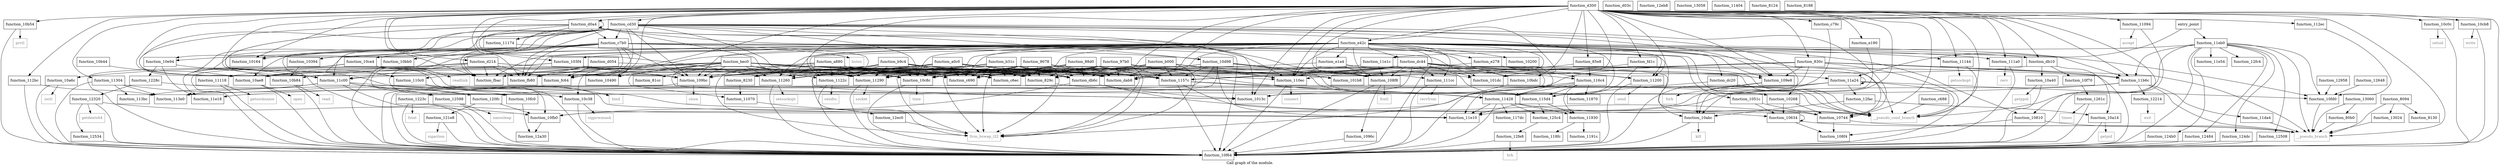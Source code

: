digraph "Call graph of the module." {
  label="Call graph of the module.";
  node [shape=record];

  Node_function_a0c0 [label="{function_a0c0}"];
  Node_function_e278 [label="{function_e278}"];
  Node_function_dc20 [label="{function_dc20}"];
  Node_function_e42c [label="{function_e42c}"];
  Node_function_fb80 [label="{function_fb80}"];
  Node_function_fbac [label="{function_fbac}"];
  Node_function_b31c [label="{function_b31c}"];
  Node_function_b9c4 [label="{function_b9c4}"];
  Node_function_dc44 [label="{function_dc44}"];
  Node_function_e190 [label="{function_e190}"];
  Node_function_d054 [label="{function_d054}"];
  Node_function_a880 [label="{function_a880}"];
  Node_function_d0a4 [label="{function_d0a4}"];
  Node_function_c79c [label="{function_c79c}"];
  Node_function_c690 [label="{function_c690}"];
  Node_function_d214 [label="{function_d214}"];
  Node_function_bec0 [label="{function_bec0}"];
  Node_function_d300 [label="{function_d300}"];
  Node_function_c7b0 [label="{function_c7b0}"];
  Node_function_dab8 [label="{function_dab8}"];
  Node_function_db10 [label="{function_db10}"];
  Node_function_c6ec [label="{function_c6ec}"];
  Node_function_db6c [label="{function_db6c}"];
  Node_function_d03c [label="{function_d03c}"];
  Node_function_c688 [label="{function_c688}"];
  Node_function_e1a4 [label="{function_e1a4}"];
  Node_function_101b8 [label="{function_101b8}"];
  Node_function_101dc [label="{function_101dc}"];
  Node_function_10200 [label="{function_10200}"];
  Node_function_10268 [label="{function_10268}"];
  Node_function_10394 [label="{function_10394}"];
  Node_function_103f4 [label="{function_103f4}"];
  Node_function_10490 [label="{function_10490}"];
  Node_function_fc64 [label="{function_fc64}"];
  Node_function_fd1c [label="{function_fd1c}"];
  Node_function_1013c [label="{function_1013c}"];
  Node_function_10164 [label="{function_10164}"];
  Node_function_115d4 [label="{function_115d4}"];
  Node_function_116c4 [label="{function_116c4}"];
  Node_function_117dc [label="{function_117dc}"];
  Node_function_11870 [label="{function_11870}"];
  Node_function_118fc [label="{function_118fc}"];
  Node_function_1191c [label="{function_1191c}"];
  Node_function_11930 [label="{function_11930}"];
  Node_function_11a24 [label="{function_11a24}"];
  Node_function_11b6c [label="{function_11b6c}"];
  Node_function_11c00 [label="{function_11c00}"];
  Node_function_11da4 [label="{function_11da4}"];
  Node_function_11e10 [label="{function_11e10}"];
  Node_function_12484 [label="{function_12484}"];
  Node_function_11e18 [label="{function_11e18}"];
  Node_function_11e1c [label="{function_11e1c}"];
  Node_function_11e54 [label="{function_11e54}"];
  Node_function_11eb0 [label="{function_11eb0}"];
  Node_function_120fc [label="{function_120fc}"];
  Node_function_121e8 [label="{function_121e8}"];
  Node_function_12214 [label="{function_12214}"];
  Node_function_1223c [label="{function_1223c}"];
  Node_function_1228c [label="{function_1228c}"];
  Node_function_12320 [label="{function_12320}"];
  Node_function_124dc [label="{function_124dc}"];
  Node_function_12508 [label="{function_12508}"];
  Node_function_12534 [label="{function_12534}"];
  Node_function_12598 [label="{function_12598}"];
  Node_function_125c4 [label="{function_125c4}"];
  Node_function_1261c [label="{function_1261c}"];
  Node_function_12648 [label="{function_12648}"];
  Node_function_12958 [label="{function_12958}"];
  Node_function_12a30 [label="{function_12a30}"];
  Node_function_12eb8 [label="{function_12eb8}"];
  Node_function_12ec0 [label="{function_12ec0}"];
  Node_function_12fac [label="{function_12fac}"];
  Node_function_12fc4 [label="{function_12fc4}"];
  Node_function_12fe8 [label="{function_12fe8}"];
  Node_function_13024 [label="{function_13024}"];
  Node_function_13058 [label="{function_13058}"];
  Node_function_13060 [label="{function_13060}"];
  Node_fcntl [color="gray50", fontcolor="gray50", label="{fcntl}"];
  Node_close [color="gray50", fontcolor="gray50", label="{close}"];
  Node_fork [color="gray50", fontcolor="gray50", label="{fork}"];
  Node_getpid [color="gray50", fontcolor="gray50", label="{getpid}"];
  Node_getppid [color="gray50", fontcolor="gray50", label="{getppid}"];
  Node_ioctl [color="gray50", fontcolor="gray50", label="{ioctl}"];
  Node_kill [color="gray50", fontcolor="gray50", label="{kill}"];
  Node_open [color="gray50", fontcolor="gray50", label="{open}"];
  Node_prctl [color="gray50", fontcolor="gray50", label="{prctl}"];
  Node_read [color="gray50", fontcolor="gray50", label="{read}"];
  Node_readlink [color="gray50", fontcolor="gray50", label="{readlink}"];
  Node_setsid [color="gray50", fontcolor="gray50", label="{setsid}"];
  Node_sigprocmask [color="gray50", fontcolor="gray50", label="{sigprocmask}"];
  Node_time [color="gray50", fontcolor="gray50", label="{time}"];
  Node_write [color="gray50", fontcolor="gray50", label="{write}"];
  Node_accept [color="gray50", fontcolor="gray50", label="{accept}"];
  Node_bind [color="gray50", fontcolor="gray50", label="{bind}"];
  Node_connect [color="gray50", fontcolor="gray50", label="{connect}"];
  Node_getsockname [color="gray50", fontcolor="gray50", label="{getsockname}"];
  Node_getsockopt [color="gray50", fontcolor="gray50", label="{getsockopt}"];
  Node_listen [color="gray50", fontcolor="gray50", label="{listen}"];
  Node_recv [color="gray50", fontcolor="gray50", label="{recv}"];
  Node_recvfrom [color="gray50", fontcolor="gray50", label="{recvfrom}"];
  Node_send [color="gray50", fontcolor="gray50", label="{send}"];
  Node_sendto [color="gray50", fontcolor="gray50", label="{sendto}"];
  Node_setsockopt [color="gray50", fontcolor="gray50", label="{setsockopt}"];
  Node_socket [color="gray50", fontcolor="gray50", label="{socket}"];
  Node_sigaction [color="gray50", fontcolor="gray50", label="{sigaction}"];
  Node_exit [color="gray50", fontcolor="gray50", label="{exit}"];
  Node_fstat [color="gray50", fontcolor="gray50", label="{fstat}"];
  Node_getdents64 [color="gray50", fontcolor="gray50", label="{getdents64}"];
  Node_nanosleep [color="gray50", fontcolor="gray50", label="{nanosleep}"];
  Node_times [color="gray50", fontcolor="gray50", label="{times}"];
  Node_brk [color="gray50", fontcolor="gray50", label="{brk}"];
  Node_llvm_bswap_i32 [color="gray50", fontcolor="gray50", label="{llvm_bswap_i32}"];
  Node_function_10bb0 [label="{function_10bb0}"];
  Node_function_10bdc [label="{function_10bdc}"];
  Node_function_10c0c [label="{function_10c0c}"];
  Node_function_10c38 [label="{function_10c38}"];
  Node_function_10c8c [label="{function_10c8c}"];
  Node_function_10cb8 [label="{function_10cb8}"];
  Node_function_10ce4 [label="{function_10ce4}"];
  Node_function_10d98 [label="{function_10d98}"];
  Node_function_10e94 [label="{function_10e94}"];
  Node_function_10f64 [label="{function_10f64}"];
  Node_function_10f70 [label="{function_10f70}"];
  Node_function_10fb0 [label="{function_10fb0}"];
  Node_function_10fc0 [label="{function_10fc0}"];
  Node_function_10fd0 [label="{function_10fd0}"];
  Node_function_11070 [label="{function_11070}"];
  Node_function_11094 [label="{function_11094}"];
  Node_function_110c0 [label="{function_110c0}"];
  Node_function_110ec [label="{function_110ec}"];
  Node_function_11118 [label="{function_11118}"];
  Node_function_11144 [label="{function_11144}"];
  Node_function_11174 [label="{function_11174}"];
  Node_function_111a0 [label="{function_111a0}"];
  Node_function_111cc [label="{function_111cc}"];
  Node_function_11200 [label="{function_11200}"];
  Node_function_1122c [label="{function_1122c}"];
  Node_function_11260 [label="{function_11260}"];
  Node_function_11290 [label="{function_11290}"];
  Node_function_112bc [label="{function_112bc}"];
  Node_function_112ec [label="{function_112ec}"];
  Node_function_11304 [label="{function_11304}"];
  Node_function_113bc [label="{function_113bc}"];
  Node_function_113e0 [label="{function_113e0}"];
  Node_function_11404 [label="{function_11404}"];
  Node_function_11428 [label="{function_11428}"];
  Node_function_1157c [label="{function_1157c}"];
  Node_function_10a40 [label="{function_10a40}"];
  Node_function_1051c [label="{function_1051c}"];
  Node_function_10634 [label="{function_10634}"];
  Node_function_10744 [label="{function_10744}"];
  Node_function_10810 [label="{function_10810}"];
  Node_function_108f4 [label="{function_108f4}"];
  Node_function_108f8 [label="{function_108f8}"];
  Node_function_1096c [label="{function_1096c}"];
  Node_function_109bc [label="{function_109bc}"];
  Node_function_109e8 [label="{function_109e8}"];
  Node_function_10a14 [label="{function_10a14}"];
  Node_function_124b0 [label="{function_124b0}"];
  Node_function_10a6c [label="{function_10a6c}"];
  Node_function_10abc [label="{function_10abc}"];
  Node_function_10ae8 [label="{function_10ae8}"];
  Node_function_10b44 [label="{function_10b44}"];
  Node_function_10b54 [label="{function_10b54}"];
  Node_function_10b84 [label="{function_10b84}"];
  Node_function_cd30 [label="{function_cd30}"];
  Node___pseudo_branch [color="gray50", fontcolor="gray50", label="{__pseudo_branch}"];
  Node___pseudo_cond_branch [color="gray50", fontcolor="gray50", label="{__pseudo_cond_branch}"];
  Node_function_8094 [label="{function_8094}"];
  Node_function_80b0 [label="{function_80b0}"];
  Node_function_8124 [label="{function_8124}"];
  Node_function_8130 [label="{function_8130}"];
  Node_function_8188 [label="{function_8188}"];
  Node_entry_point [label="{entry_point}"];
  Node_function_81cc [label="{function_81cc}"];
  Node_function_b000 [label="{function_b000}"];
  Node_function_8230 [label="{function_8230}"];
  Node_function_829c [label="{function_829c}"];
  Node_function_830c [label="{function_830c}"];
  Node_function_85e8 [label="{function_85e8}"];
  Node_function_88d0 [label="{function_88d0}"];
  Node_function_9078 [label="{function_9078}"];
  Node_function_97b0 [label="{function_97b0}"];
  Node_function_a0c0 -> Node_function_c690;
  Node_function_a0c0 -> Node_function_dab8;
  Node_function_a0c0 -> Node_function_c6ec;
  Node_function_a0c0 -> Node_function_db6c;
  Node_function_a0c0 -> Node_llvm_bswap_i32;
  Node_function_a0c0 -> Node_function_10c8c;
  Node_function_a0c0 -> Node_function_1122c;
  Node_function_a0c0 -> Node_function_11260;
  Node_function_a0c0 -> Node_function_11290;
  Node_function_a0c0 -> Node_function_1157c;
  Node_function_a0c0 -> Node_function_109bc;
  Node_function_a0c0 -> Node_function_8230;
  Node_function_a0c0 -> Node_function_829c;
  Node_function_e278 -> Node_function_101b8;
  Node_function_e278 -> Node_function_1013c;
  Node_function_e278 -> Node_function_116c4;
  Node_function_e278 -> Node_function_11428;
  Node_function_dc20 -> Node_function_115d4;
  Node_function_dc20 -> Node___pseudo_cond_branch;
  Node_function_e42c -> Node_function_e278;
  Node_function_e42c -> Node_function_dc20;
  Node_function_e42c -> Node_function_fb80;
  Node_function_e42c -> Node_function_fbac;
  Node_function_e42c -> Node_function_dc44;
  Node_function_e42c -> Node_function_c690;
  Node_function_e42c -> Node_function_dab8;
  Node_function_e42c -> Node_function_db10;
  Node_function_e42c -> Node_function_c6ec;
  Node_function_e42c -> Node_function_e1a4;
  Node_function_e42c -> Node_function_10200;
  Node_function_e42c -> Node_function_103f4;
  Node_function_e42c -> Node_function_fc64;
  Node_function_e42c -> Node_function_11b6c;
  Node_function_e42c -> Node_llvm_bswap_i32;
  Node_function_e42c -> Node_function_10bdc;
  Node_function_e42c -> Node_function_10c8c;
  Node_function_e42c -> Node_function_10f64;
  Node_function_e42c -> Node_function_10fb0;
  Node_function_e42c -> Node_function_10fc0;
  Node_function_e42c -> Node_function_110ec;
  Node_function_e42c -> Node_function_11144;
  Node_function_e42c -> Node_function_111a0;
  Node_function_e42c -> Node_function_111cc;
  Node_function_e42c -> Node_function_11200;
  Node_function_e42c -> Node_function_1122c;
  Node_function_e42c -> Node_function_11260;
  Node_function_e42c -> Node_function_11290;
  Node_function_e42c -> Node_function_1157c;
  Node_function_e42c -> Node_function_10744;
  Node_function_e42c -> Node_function_10810;
  Node_function_e42c -> Node_function_108f8;
  Node_function_e42c -> Node_function_109bc;
  Node_function_e42c -> Node_function_109e8;
  Node_function_b31c -> Node_function_c690;
  Node_function_b31c -> Node_function_dab8;
  Node_function_b31c -> Node_function_c6ec;
  Node_function_b31c -> Node_function_db6c;
  Node_function_b31c -> Node_llvm_bswap_i32;
  Node_function_b31c -> Node_function_10c8c;
  Node_function_b31c -> Node_function_1122c;
  Node_function_b31c -> Node_function_11260;
  Node_function_b31c -> Node_function_11290;
  Node_function_b31c -> Node_function_1157c;
  Node_function_b31c -> Node_function_109bc;
  Node_function_b31c -> Node_function_829c;
  Node_function_b9c4 -> Node_function_fb80;
  Node_function_b9c4 -> Node_function_c690;
  Node_function_b9c4 -> Node_function_dab8;
  Node_function_b9c4 -> Node_function_c6ec;
  Node_function_b9c4 -> Node_function_101b8;
  Node_function_b9c4 -> Node_function_fc64;
  Node_function_b9c4 -> Node_llvm_bswap_i32;
  Node_function_b9c4 -> Node_function_10c8c;
  Node_function_b9c4 -> Node_function_1122c;
  Node_function_b9c4 -> Node_function_11260;
  Node_function_b9c4 -> Node_function_11290;
  Node_function_b9c4 -> Node_function_1157c;
  Node_function_b9c4 -> Node_function_109bc;
  Node_function_b9c4 -> Node_function_829c;
  Node_function_dc44 -> Node_function_dab8;
  Node_function_dc44 -> Node_function_101dc;
  Node_function_dc44 -> Node_function_1013c;
  Node_function_dc44 -> Node_function_115d4;
  Node_function_dc44 -> Node_function_116c4;
  Node_function_dc44 -> Node_function_11c00;
  Node_function_dc44 -> Node_function_10bdc;
  Node_function_dc44 -> Node_function_110ec;
  Node_function_dc44 -> Node_function_111cc;
  Node_function_dc44 -> Node_function_11200;
  Node_function_dc44 -> Node_function_11290;
  Node_function_dc44 -> Node_function_1157c;
  Node_function_dc44 -> Node_function_10744;
  Node_function_dc44 -> Node_function_108f8;
  Node_function_dc44 -> Node_function_109bc;
  Node_function_dc44 -> Node___pseudo_cond_branch;
  Node_function_e190 -> Node_function_10abc;
  Node_function_d054 -> Node_function_fb80;
  Node_function_d054 -> Node_function_fbac;
  Node_function_d054 -> Node_function_fc64;
  Node_function_d054 -> Node___pseudo_cond_branch;
  Node_function_a880 -> Node_function_c690;
  Node_function_a880 -> Node_function_dab8;
  Node_function_a880 -> Node_function_c6ec;
  Node_function_a880 -> Node_llvm_bswap_i32;
  Node_function_a880 -> Node_function_10c8c;
  Node_function_a880 -> Node_function_1122c;
  Node_function_a880 -> Node_function_11260;
  Node_function_a880 -> Node_function_11290;
  Node_function_a880 -> Node_function_1157c;
  Node_function_a880 -> Node_function_109bc;
  Node_function_a880 -> Node_function_8230;
  Node_function_a880 -> Node_function_829c;
  Node_function_d0a4 -> Node_function_d0a4;
  Node_function_d0a4 -> Node_function_c7b0;
  Node_function_d0a4 -> Node_function_11c00;
  Node_function_d0a4 -> Node_function_10f64;
  Node_function_d0a4 -> Node_function_110c0;
  Node_function_d0a4 -> Node_function_110ec;
  Node_function_d0a4 -> Node_function_11174;
  Node_function_d0a4 -> Node_function_11260;
  Node_function_d0a4 -> Node_function_11290;
  Node_function_d0a4 -> Node_function_108f8;
  Node_function_d0a4 -> Node_function_109bc;
  Node_function_c79c -> Node_function_10abc;
  Node_function_d214 -> Node_function_fb80;
  Node_function_d214 -> Node_function_fbac;
  Node_function_d214 -> Node_function_fc64;
  Node_function_d214 -> Node_function_11b6c;
  Node_function_d214 -> Node_function_11c00;
  Node_function_d214 -> Node_function_109e8;
  Node_function_d214 -> Node_function_10a6c;
  Node_function_d214 -> Node_function_10ae8;
  Node_function_bec0 -> Node_function_fb80;
  Node_function_bec0 -> Node_function_fbac;
  Node_function_bec0 -> Node_function_c690;
  Node_function_bec0 -> Node_function_dab8;
  Node_function_bec0 -> Node_function_c6ec;
  Node_function_bec0 -> Node_function_db6c;
  Node_function_bec0 -> Node_function_101b8;
  Node_function_bec0 -> Node_function_10490;
  Node_function_bec0 -> Node_function_fc64;
  Node_function_bec0 -> Node_function_1013c;
  Node_function_bec0 -> Node_function_10c8c;
  Node_function_bec0 -> Node_function_11070;
  Node_function_bec0 -> Node_function_1122c;
  Node_function_bec0 -> Node_function_11260;
  Node_function_bec0 -> Node_function_11290;
  Node_function_bec0 -> Node_function_1157c;
  Node_function_bec0 -> Node_function_109bc;
  Node_function_bec0 -> Node_function_10ae8;
  Node_function_bec0 -> Node_function_10b84;
  Node_function_bec0 -> Node_function_81cc;
  Node_function_bec0 -> Node_function_829c;
  Node_function_d300 -> Node_function_e42c;
  Node_function_d300 -> Node_function_fb80;
  Node_function_d300 -> Node_function_fbac;
  Node_function_d300 -> Node_function_e190;
  Node_function_d300 -> Node_function_d0a4;
  Node_function_d300 -> Node_function_c79c;
  Node_function_d300 -> Node_function_d214;
  Node_function_d300 -> Node_function_dab8;
  Node_function_d300 -> Node_function_db10;
  Node_function_d300 -> Node_function_db6c;
  Node_function_d300 -> Node_function_101dc;
  Node_function_d300 -> Node_function_103f4;
  Node_function_d300 -> Node_function_fc64;
  Node_function_d300 -> Node_function_fd1c;
  Node_function_d300 -> Node_function_1013c;
  Node_function_d300 -> Node_function_10164;
  Node_function_d300 -> Node_function_11b6c;
  Node_function_d300 -> Node_function_11c00;
  Node_function_d300 -> Node_function_10bdc;
  Node_function_d300 -> Node_function_10c0c;
  Node_function_d300 -> Node_function_10c38;
  Node_function_d300 -> Node_function_10cb8;
  Node_function_d300 -> Node_function_10f64;
  Node_function_d300 -> Node_function_11094;
  Node_function_d300 -> Node_function_110ec;
  Node_function_d300 -> Node_function_11144;
  Node_function_d300 -> Node_function_111a0;
  Node_function_d300 -> Node_function_11200;
  Node_function_d300 -> Node_function_11290;
  Node_function_d300 -> Node_function_112bc;
  Node_function_d300 -> Node_function_112ec;
  Node_function_d300 -> Node_function_11304;
  Node_function_d300 -> Node_function_10744;
  Node_function_d300 -> Node_function_10810;
  Node_function_d300 -> Node_function_108f8;
  Node_function_d300 -> Node_function_109bc;
  Node_function_d300 -> Node_function_109e8;
  Node_function_d300 -> Node_function_10abc;
  Node_function_d300 -> Node_function_10b54;
  Node_function_d300 -> Node_function_cd30;
  Node_function_d300 -> Node___pseudo_branch;
  Node_function_d300 -> Node___pseudo_cond_branch;
  Node_function_d300 -> Node_function_830c;
  Node_function_d300 -> Node_function_85e8;
  Node_function_c7b0 -> Node_function_fb80;
  Node_function_c7b0 -> Node_function_fbac;
  Node_function_c7b0 -> Node_function_101dc;
  Node_function_c7b0 -> Node_function_10268;
  Node_function_c7b0 -> Node_function_10394;
  Node_function_c7b0 -> Node_function_10490;
  Node_function_c7b0 -> Node_function_fc64;
  Node_function_c7b0 -> Node_function_1013c;
  Node_function_c7b0 -> Node_function_10164;
  Node_function_c7b0 -> Node_function_11c00;
  Node_function_c7b0 -> Node_function_10bb0;
  Node_function_c7b0 -> Node_function_10ce4;
  Node_function_c7b0 -> Node_function_10d98;
  Node_function_c7b0 -> Node_function_10e94;
  Node_function_c7b0 -> Node_function_10fd0;
  Node_function_c7b0 -> Node_function_1051c;
  Node_function_c7b0 -> Node_function_109bc;
  Node_function_c7b0 -> Node_function_10abc;
  Node_function_c7b0 -> Node_function_10ae8;
  Node_function_db10 -> Node_function_10c8c;
  Node_function_db10 -> Node_function_10f70;
  Node_function_db10 -> Node_function_10a40;
  Node_function_db10 -> Node_function_10a14;
  Node_function_db6c -> Node_function_1013c;
  Node_function_db6c -> Node_function_10fb0;
  Node_function_db6c -> Node_function_10744;
  Node_function_c688 -> Node___pseudo_cond_branch;
  Node_function_e1a4 -> Node_function_101dc;
  Node_function_e1a4 -> Node_function_110ec;
  Node_function_e1a4 -> Node_function_11290;
  Node_function_e1a4 -> Node_function_108f8;
  Node_function_e1a4 -> Node___pseudo_cond_branch;
  Node_function_10268 -> Node_function_10634;
  Node_function_10268 -> Node_function_10744;
  Node_function_10394 -> Node_function_10b84;
  Node_function_103f4 -> Node_function_10f64;
  Node_function_103f4 -> Node_function_110ec;
  Node_function_103f4 -> Node_function_11118;
  Node_function_103f4 -> Node_function_11290;
  Node_function_103f4 -> Node_function_109bc;
  Node_function_fd1c -> Node_function_101b8;
  Node_function_fd1c -> Node_function_11428;
  Node_function_115d4 -> Node_function_11930;
  Node_function_115d4 -> Node_function_11e10;
  Node_function_115d4 -> Node_function_125c4;
  Node_function_116c4 -> Node_function_115d4;
  Node_function_116c4 -> Node_function_11870;
  Node_function_116c4 -> Node_function_11930;
  Node_function_116c4 -> Node_function_11e10;
  Node_function_116c4 -> Node_function_10fb0;
  Node_function_116c4 -> Node_function_11428;
  Node_function_11930 -> Node_function_118fc;
  Node_function_11930 -> Node_function_1191c;
  Node_function_11a24 -> Node_function_11a24;
  Node_function_11a24 -> Node_function_11e10;
  Node_function_11a24 -> Node_function_120fc;
  Node_function_11a24 -> Node_function_12fac;
  Node_function_11a24 -> Node_function_10fd0;
  Node_function_11a24 -> Node_function_113e0;
  Node_function_11a24 -> Node___pseudo_cond_branch;
  Node_function_11b6c -> Node_function_11da4;
  Node_function_11b6c -> Node_function_11e10;
  Node_function_11b6c -> Node_function_11e18;
  Node_function_11b6c -> Node_function_12214;
  Node_function_11b6c -> Node___pseudo_branch;
  Node_function_11c00 -> Node_function_120fc;
  Node_function_11c00 -> Node_function_12598;
  Node_function_11c00 -> Node_function_10c38;
  Node_function_11c00 -> Node_function_10f64;
  Node_function_11c00 -> Node_function_113bc;
  Node_function_11c00 -> Node_function_113e0;
  Node_function_11da4 -> Node___pseudo_branch;
  Node_function_12484 -> Node_function_10f64;
  Node_function_11e1c -> Node_function_11a24;
  Node_function_11e1c -> Node_function_108f8;
  Node_function_11e1c -> Node_function_10ae8;
  Node_function_11eb0 -> Node_function_11b6c;
  Node_function_11eb0 -> Node_function_12484;
  Node_function_11eb0 -> Node_function_11e1c;
  Node_function_11eb0 -> Node_function_11e54;
  Node_function_11eb0 -> Node_function_124dc;
  Node_function_11eb0 -> Node_function_12508;
  Node_function_11eb0 -> Node_function_12fc4;
  Node_function_11eb0 -> Node_function_10f64;
  Node_function_11eb0 -> Node_function_10fd0;
  Node_function_11eb0 -> Node_function_124b0;
  Node_function_11eb0 -> Node___pseudo_branch;
  Node_function_11eb0 -> Node___pseudo_cond_branch;
  Node_function_120fc -> Node_function_121e8;
  Node_function_120fc -> Node_function_10fb0;
  Node_function_121e8 -> Node_sigaction;
  Node_function_121e8 -> Node_function_10f64;
  Node_function_12214 -> Node_exit;
  Node_function_1223c -> Node_fstat;
  Node_function_1223c -> Node_function_10f64;
  Node_function_1223c -> Node___pseudo_cond_branch;
  Node_function_1228c -> Node_function_12320;
  Node_function_1228c -> Node_function_10fc0;
  Node_function_12320 -> Node_function_12534;
  Node_function_12320 -> Node_getdents64;
  Node_function_12320 -> Node_function_10f64;
  Node_function_12320 -> Node_function_10fb0;
  Node_function_124dc -> Node_function_10f64;
  Node_function_12508 -> Node_function_10f64;
  Node_function_12534 -> Node_function_10f64;
  Node_function_12598 -> Node_nanosleep;
  Node_function_12598 -> Node_function_10f64;
  Node_function_125c4 -> Node_function_12fe8;
  Node_function_1261c -> Node_times;
  Node_function_1261c -> Node_function_10f64;
  Node_function_12648 -> Node_function_10fd0;
  Node_function_12958 -> Node_function_10fd0;
  Node_function_12ec0 -> Node_llvm_bswap_i32;
  Node_function_12fac -> Node_function_10a14;
  Node_function_12fac -> Node_function_10abc;
  Node_function_12fe8 -> Node_brk;
  Node_function_12fe8 -> Node_function_10f64;
  Node_function_13024 -> Node___pseudo_branch;
  Node_function_13060 -> Node___pseudo_branch;
  Node_function_13060 -> Node_function_80b0;
  Node_function_10bb0 -> Node_readlink;
  Node_function_10bb0 -> Node_function_10f64;
  Node_function_10bdc -> Node_function_10f64;
  Node_function_10c0c -> Node_setsid;
  Node_function_10c0c -> Node_function_10f64;
  Node_function_10c38 -> Node_sigprocmask;
  Node_function_10c38 -> Node_function_10f64;
  Node_function_10c8c -> Node_time;
  Node_function_10c8c -> Node_function_10f64;
  Node_function_10cb8 -> Node_write;
  Node_function_10cb8 -> Node_function_10f64;
  Node_function_10ce4 -> Node_function_115d4;
  Node_function_10ce4 -> Node_function_11e10;
  Node_function_10ce4 -> Node_function_11e18;
  Node_function_10ce4 -> Node_function_10f64;
  Node_function_10ce4 -> Node_function_109bc;
  Node_function_10d98 -> Node_function_115d4;
  Node_function_10d98 -> Node_function_11e10;
  Node_function_10d98 -> Node_function_1223c;
  Node_function_10d98 -> Node_function_10f64;
  Node_function_10d98 -> Node_function_11428;
  Node_function_10d98 -> Node_function_1157c;
  Node_function_10d98 -> Node_function_108f8;
  Node_function_10d98 -> Node_function_109bc;
  Node_function_10d98 -> Node_function_10ae8;
  Node_function_10e94 -> Node_function_11e10;
  Node_function_10e94 -> Node_function_11e18;
  Node_function_10e94 -> Node_function_1228c;
  Node_function_10f70 -> Node_function_1261c;
  Node_function_10fb0 -> Node_function_12a30;
  Node_function_10fc0 -> Node_function_12a30;
  Node_function_10fd0 -> Node___pseudo_branch;
  Node_function_11070 -> Node_function_12ec0;
  Node_function_11094 -> Node_accept;
  Node_function_11094 -> Node_function_10f64;
  Node_function_110c0 -> Node_bind;
  Node_function_110c0 -> Node_function_10f64;
  Node_function_110ec -> Node_connect;
  Node_function_110ec -> Node_function_10f64;
  Node_function_11118 -> Node_getsockname;
  Node_function_11118 -> Node_function_10f64;
  Node_function_11144 -> Node_getsockopt;
  Node_function_11144 -> Node_function_10f64;
  Node_function_11174 -> Node_listen;
  Node_function_11174 -> Node_function_10f64;
  Node_function_111a0 -> Node_recv;
  Node_function_111a0 -> Node_function_10f64;
  Node_function_111cc -> Node_recvfrom;
  Node_function_111cc -> Node_function_10f64;
  Node_function_11200 -> Node_send;
  Node_function_11200 -> Node_function_10f64;
  Node_function_1122c -> Node_sendto;
  Node_function_1122c -> Node_function_10f64;
  Node_function_11260 -> Node_setsockopt;
  Node_function_11260 -> Node_function_10f64;
  Node_function_11290 -> Node_socket;
  Node_function_11290 -> Node_function_10f64;
  Node_function_112bc -> Node_function_10f64;
  Node_function_112bc -> Node_function_113e0;
  Node_function_112ec -> Node_function_10fd0;
  Node_function_11304 -> Node_function_120fc;
  Node_function_11304 -> Node_function_10f64;
  Node_function_11304 -> Node_function_113bc;
  Node_function_11304 -> Node_function_113e0;
  Node_function_11428 -> Node_function_117dc;
  Node_function_11428 -> Node_function_11930;
  Node_function_11428 -> Node_function_11e10;
  Node_function_11428 -> Node_function_125c4;
  Node_function_11428 -> Node_function_10f64;
  Node_function_11428 -> Node___pseudo_cond_branch;
  Node_function_1157c -> Node_function_10f64;
  Node_function_1157c -> Node_function_11428;
  Node_function_1157c -> Node_function_10634;
  Node_function_1157c -> Node___pseudo_cond_branch;
  Node_function_10a40 -> Node_getppid;
  Node_function_10a40 -> Node_function_10f64;
  Node_function_1051c -> Node_function_10634;
  Node_function_1051c -> Node_function_10744;
  Node_function_10634 -> Node_function_10634;
  Node_function_10634 -> Node_function_108f4;
  Node_function_10634 -> Node___pseudo_branch;
  Node_function_10744 -> Node_function_108f4;
  Node_function_10744 -> Node___pseudo_branch;
  Node_function_10810 -> Node_function_108f4;
  Node_function_10810 -> Node___pseudo_branch;
  Node_function_108f8 -> Node_fcntl;
  Node_function_108f8 -> Node_function_10f64;
  Node_function_108f8 -> Node_function_1096c;
  Node_function_1096c -> Node_function_10f64;
  Node_function_109bc -> Node_close;
  Node_function_109bc -> Node_function_10f64;
  Node_function_109e8 -> Node_fork;
  Node_function_109e8 -> Node_function_10f64;
  Node_function_10a14 -> Node_getpid;
  Node_function_10a14 -> Node_function_10f64;
  Node_function_124b0 -> Node_function_10f64;
  Node_function_10a6c -> Node_ioctl;
  Node_function_10a6c -> Node_function_10f64;
  Node_function_10abc -> Node_kill;
  Node_function_10abc -> Node_function_10f64;
  Node_function_10ae8 -> Node_open;
  Node_function_10ae8 -> Node_function_10f64;
  Node_function_10b44 -> Node_function_10ae8;
  Node_function_10b54 -> Node_prctl;
  Node_function_10b54 -> Node_function_10f64;
  Node_function_10b84 -> Node_read;
  Node_function_10b84 -> Node_function_10f64;
  Node_function_cd30 -> Node_function_fb80;
  Node_function_cd30 -> Node_function_fbac;
  Node_function_cd30 -> Node_function_c7b0;
  Node_function_cd30 -> Node_function_101dc;
  Node_function_cd30 -> Node_function_10268;
  Node_function_cd30 -> Node_function_fc64;
  Node_function_cd30 -> Node_function_1013c;
  Node_function_cd30 -> Node_function_10164;
  Node_function_cd30 -> Node_function_11c00;
  Node_function_cd30 -> Node_function_10c8c;
  Node_function_cd30 -> Node_function_10ce4;
  Node_function_cd30 -> Node_function_10d98;
  Node_function_cd30 -> Node_function_10e94;
  Node_function_cd30 -> Node_function_110c0;
  Node_function_cd30 -> Node_function_11174;
  Node_function_cd30 -> Node_function_11290;
  Node_function_cd30 -> Node_function_11428;
  Node_function_cd30 -> Node_function_10744;
  Node_function_cd30 -> Node_function_109bc;
  Node_function_cd30 -> Node_function_109e8;
  Node_function_cd30 -> Node_function_10ae8;
  Node_function_cd30 -> Node_function_10b84;
  Node_function_8094 -> Node_function_13024;
  Node_function_8094 -> Node___pseudo_branch;
  Node_function_8094 -> Node_function_8130;
  Node_function_80b0 -> Node___pseudo_branch;
  Node_entry_point -> Node_function_11a24;
  Node_entry_point -> Node_function_11eb0;
  Node_function_b000 -> Node_function_dab8;
  Node_function_b000 -> Node_function_db6c;
  Node_function_b000 -> Node_llvm_bswap_i32;
  Node_function_b000 -> Node_function_10c8c;
  Node_function_b000 -> Node_function_110c0;
  Node_function_b000 -> Node_function_110ec;
  Node_function_b000 -> Node_function_11200;
  Node_function_b000 -> Node_function_11290;
  Node_function_b000 -> Node_function_1157c;
  Node_function_b000 -> Node_function_829c;
  Node_function_8230 -> Node_function_11070;
  Node_function_829c -> Node_function_10268;
  Node_function_830c -> Node_function_101b8;
  Node_function_830c -> Node_function_115d4;
  Node_function_830c -> Node_function_11b6c;
  Node_function_830c -> Node_llvm_bswap_i32;
  Node_function_830c -> Node_function_10f64;
  Node_function_830c -> Node_function_1157c;
  Node_function_830c -> Node_function_109e8;
  Node_function_830c -> Node___pseudo_branch;
  Node_function_830c -> Node___pseudo_cond_branch;
  Node_function_85e8 -> Node_function_116c4;
  Node_function_85e8 -> Node_function_1157c;
  Node_function_88d0 -> Node_function_c690;
  Node_function_88d0 -> Node_function_dab8;
  Node_function_88d0 -> Node_function_c6ec;
  Node_function_88d0 -> Node_function_db6c;
  Node_function_88d0 -> Node_function_101b8;
  Node_function_88d0 -> Node_llvm_bswap_i32;
  Node_function_88d0 -> Node_function_10c8c;
  Node_function_88d0 -> Node_function_1122c;
  Node_function_88d0 -> Node_function_11260;
  Node_function_88d0 -> Node_function_11290;
  Node_function_88d0 -> Node_function_1157c;
  Node_function_88d0 -> Node_function_109bc;
  Node_function_88d0 -> Node_function_829c;
  Node_function_9078 -> Node_function_c690;
  Node_function_9078 -> Node_function_dab8;
  Node_function_9078 -> Node_function_c6ec;
  Node_function_9078 -> Node_function_db6c;
  Node_function_9078 -> Node_llvm_bswap_i32;
  Node_function_9078 -> Node_function_10c8c;
  Node_function_9078 -> Node_function_1122c;
  Node_function_9078 -> Node_function_11260;
  Node_function_9078 -> Node_function_11290;
  Node_function_9078 -> Node_function_1157c;
  Node_function_9078 -> Node_function_109bc;
  Node_function_9078 -> Node_function_829c;
  Node_function_97b0 -> Node_function_c690;
  Node_function_97b0 -> Node_function_dab8;
  Node_function_97b0 -> Node_function_c6ec;
  Node_function_97b0 -> Node_function_db6c;
  Node_function_97b0 -> Node_llvm_bswap_i32;
  Node_function_97b0 -> Node_function_10c8c;
  Node_function_97b0 -> Node_function_110ec;
  Node_function_97b0 -> Node_function_111cc;
  Node_function_97b0 -> Node_function_1122c;
  Node_function_97b0 -> Node_function_11260;
  Node_function_97b0 -> Node_function_11290;
  Node_function_97b0 -> Node_function_11428;
  Node_function_97b0 -> Node_function_1157c;
  Node_function_97b0 -> Node_function_108f8;
  Node_function_97b0 -> Node_function_109bc;
  Node_function_97b0 -> Node_function_829c;
}
